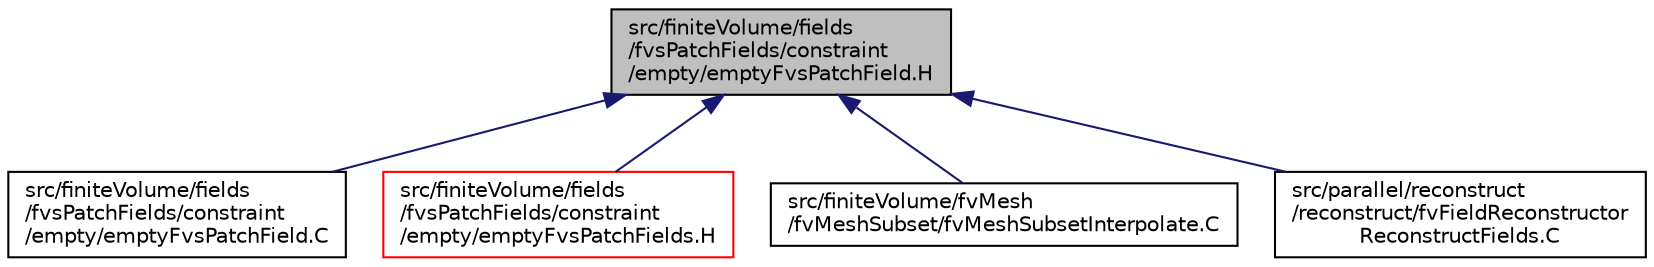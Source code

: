 digraph "src/finiteVolume/fields/fvsPatchFields/constraint/empty/emptyFvsPatchField.H"
{
  bgcolor="transparent";
  edge [fontname="Helvetica",fontsize="10",labelfontname="Helvetica",labelfontsize="10"];
  node [fontname="Helvetica",fontsize="10",shape=record];
  Node1 [label="src/finiteVolume/fields\l/fvsPatchFields/constraint\l/empty/emptyFvsPatchField.H",height=0.2,width=0.4,color="black", fillcolor="grey75", style="filled", fontcolor="black"];
  Node1 -> Node2 [dir="back",color="midnightblue",fontsize="10",style="solid",fontname="Helvetica"];
  Node2 [label="src/finiteVolume/fields\l/fvsPatchFields/constraint\l/empty/emptyFvsPatchField.C",height=0.2,width=0.4,color="black",URL="$a05721.html"];
  Node1 -> Node3 [dir="back",color="midnightblue",fontsize="10",style="solid",fontname="Helvetica"];
  Node3 [label="src/finiteVolume/fields\l/fvsPatchFields/constraint\l/empty/emptyFvsPatchFields.H",height=0.2,width=0.4,color="red",URL="$a05724.html"];
  Node1 -> Node4 [dir="back",color="midnightblue",fontsize="10",style="solid",fontname="Helvetica"];
  Node4 [label="src/finiteVolume/fvMesh\l/fvMeshSubset/fvMeshSubsetInterpolate.C",height=0.2,width=0.4,color="black",URL="$a06045.html"];
  Node1 -> Node5 [dir="back",color="midnightblue",fontsize="10",style="solid",fontname="Helvetica"];
  Node5 [label="src/parallel/reconstruct\l/reconstruct/fvFieldReconstructor\lReconstructFields.C",height=0.2,width=0.4,color="black",URL="$a09312.html"];
}
